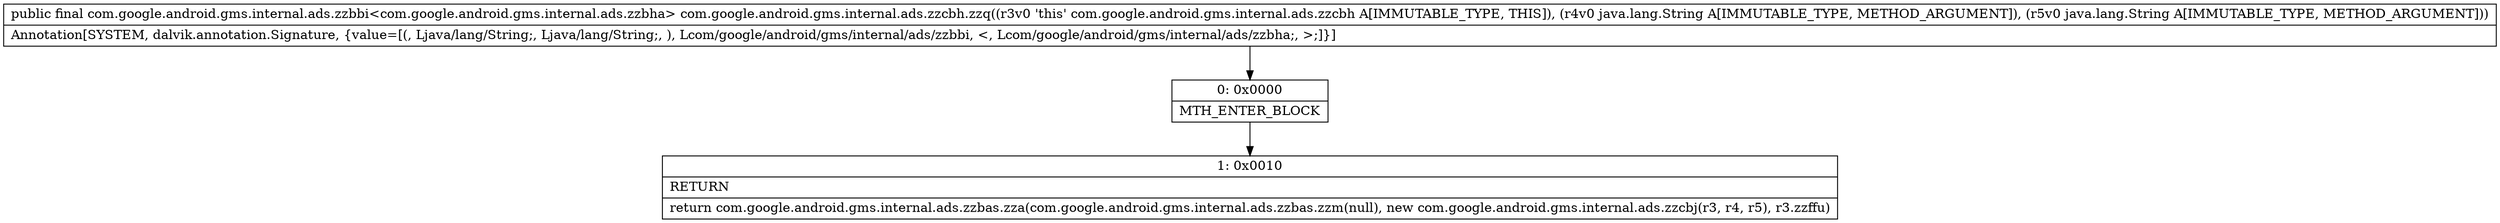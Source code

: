 digraph "CFG forcom.google.android.gms.internal.ads.zzcbh.zzq(Ljava\/lang\/String;Ljava\/lang\/String;)Lcom\/google\/android\/gms\/internal\/ads\/zzbbi;" {
Node_0 [shape=record,label="{0\:\ 0x0000|MTH_ENTER_BLOCK\l}"];
Node_1 [shape=record,label="{1\:\ 0x0010|RETURN\l|return com.google.android.gms.internal.ads.zzbas.zza(com.google.android.gms.internal.ads.zzbas.zzm(null), new com.google.android.gms.internal.ads.zzcbj(r3, r4, r5), r3.zzffu)\l}"];
MethodNode[shape=record,label="{public final com.google.android.gms.internal.ads.zzbbi\<com.google.android.gms.internal.ads.zzbha\> com.google.android.gms.internal.ads.zzcbh.zzq((r3v0 'this' com.google.android.gms.internal.ads.zzcbh A[IMMUTABLE_TYPE, THIS]), (r4v0 java.lang.String A[IMMUTABLE_TYPE, METHOD_ARGUMENT]), (r5v0 java.lang.String A[IMMUTABLE_TYPE, METHOD_ARGUMENT]))  | Annotation[SYSTEM, dalvik.annotation.Signature, \{value=[(, Ljava\/lang\/String;, Ljava\/lang\/String;, ), Lcom\/google\/android\/gms\/internal\/ads\/zzbbi, \<, Lcom\/google\/android\/gms\/internal\/ads\/zzbha;, \>;]\}]\l}"];
MethodNode -> Node_0;
Node_0 -> Node_1;
}

